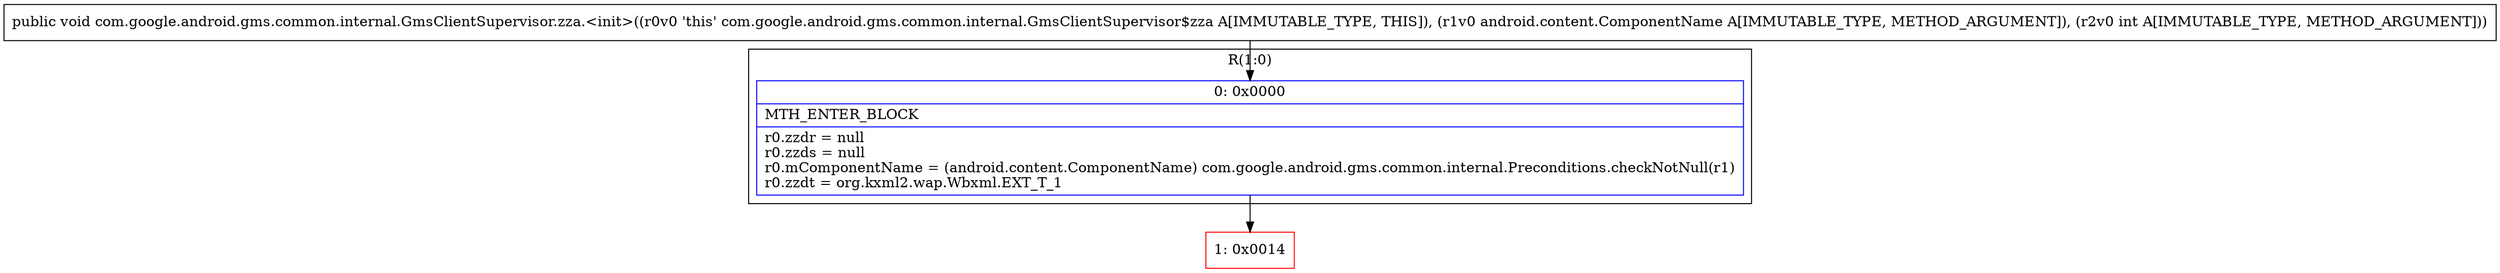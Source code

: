 digraph "CFG forcom.google.android.gms.common.internal.GmsClientSupervisor.zza.\<init\>(Landroid\/content\/ComponentName;I)V" {
subgraph cluster_Region_814309077 {
label = "R(1:0)";
node [shape=record,color=blue];
Node_0 [shape=record,label="{0\:\ 0x0000|MTH_ENTER_BLOCK\l|r0.zzdr = null\lr0.zzds = null\lr0.mComponentName = (android.content.ComponentName) com.google.android.gms.common.internal.Preconditions.checkNotNull(r1)\lr0.zzdt = org.kxml2.wap.Wbxml.EXT_T_1\l}"];
}
Node_1 [shape=record,color=red,label="{1\:\ 0x0014}"];
MethodNode[shape=record,label="{public void com.google.android.gms.common.internal.GmsClientSupervisor.zza.\<init\>((r0v0 'this' com.google.android.gms.common.internal.GmsClientSupervisor$zza A[IMMUTABLE_TYPE, THIS]), (r1v0 android.content.ComponentName A[IMMUTABLE_TYPE, METHOD_ARGUMENT]), (r2v0 int A[IMMUTABLE_TYPE, METHOD_ARGUMENT])) }"];
MethodNode -> Node_0;
Node_0 -> Node_1;
}

